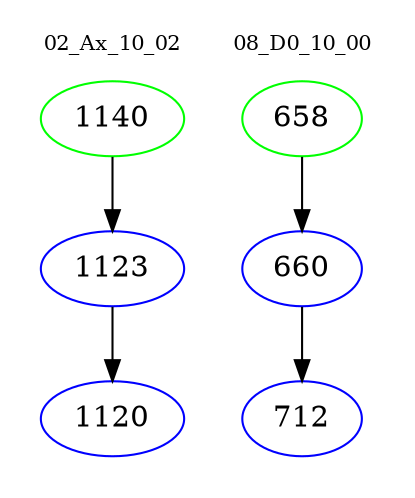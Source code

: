 digraph{
subgraph cluster_0 {
color = white
label = "02_Ax_10_02";
fontsize=10;
T0_1140 [label="1140", color="green"]
T0_1140 -> T0_1123 [color="black"]
T0_1123 [label="1123", color="blue"]
T0_1123 -> T0_1120 [color="black"]
T0_1120 [label="1120", color="blue"]
}
subgraph cluster_1 {
color = white
label = "08_D0_10_00";
fontsize=10;
T1_658 [label="658", color="green"]
T1_658 -> T1_660 [color="black"]
T1_660 [label="660", color="blue"]
T1_660 -> T1_712 [color="black"]
T1_712 [label="712", color="blue"]
}
}

